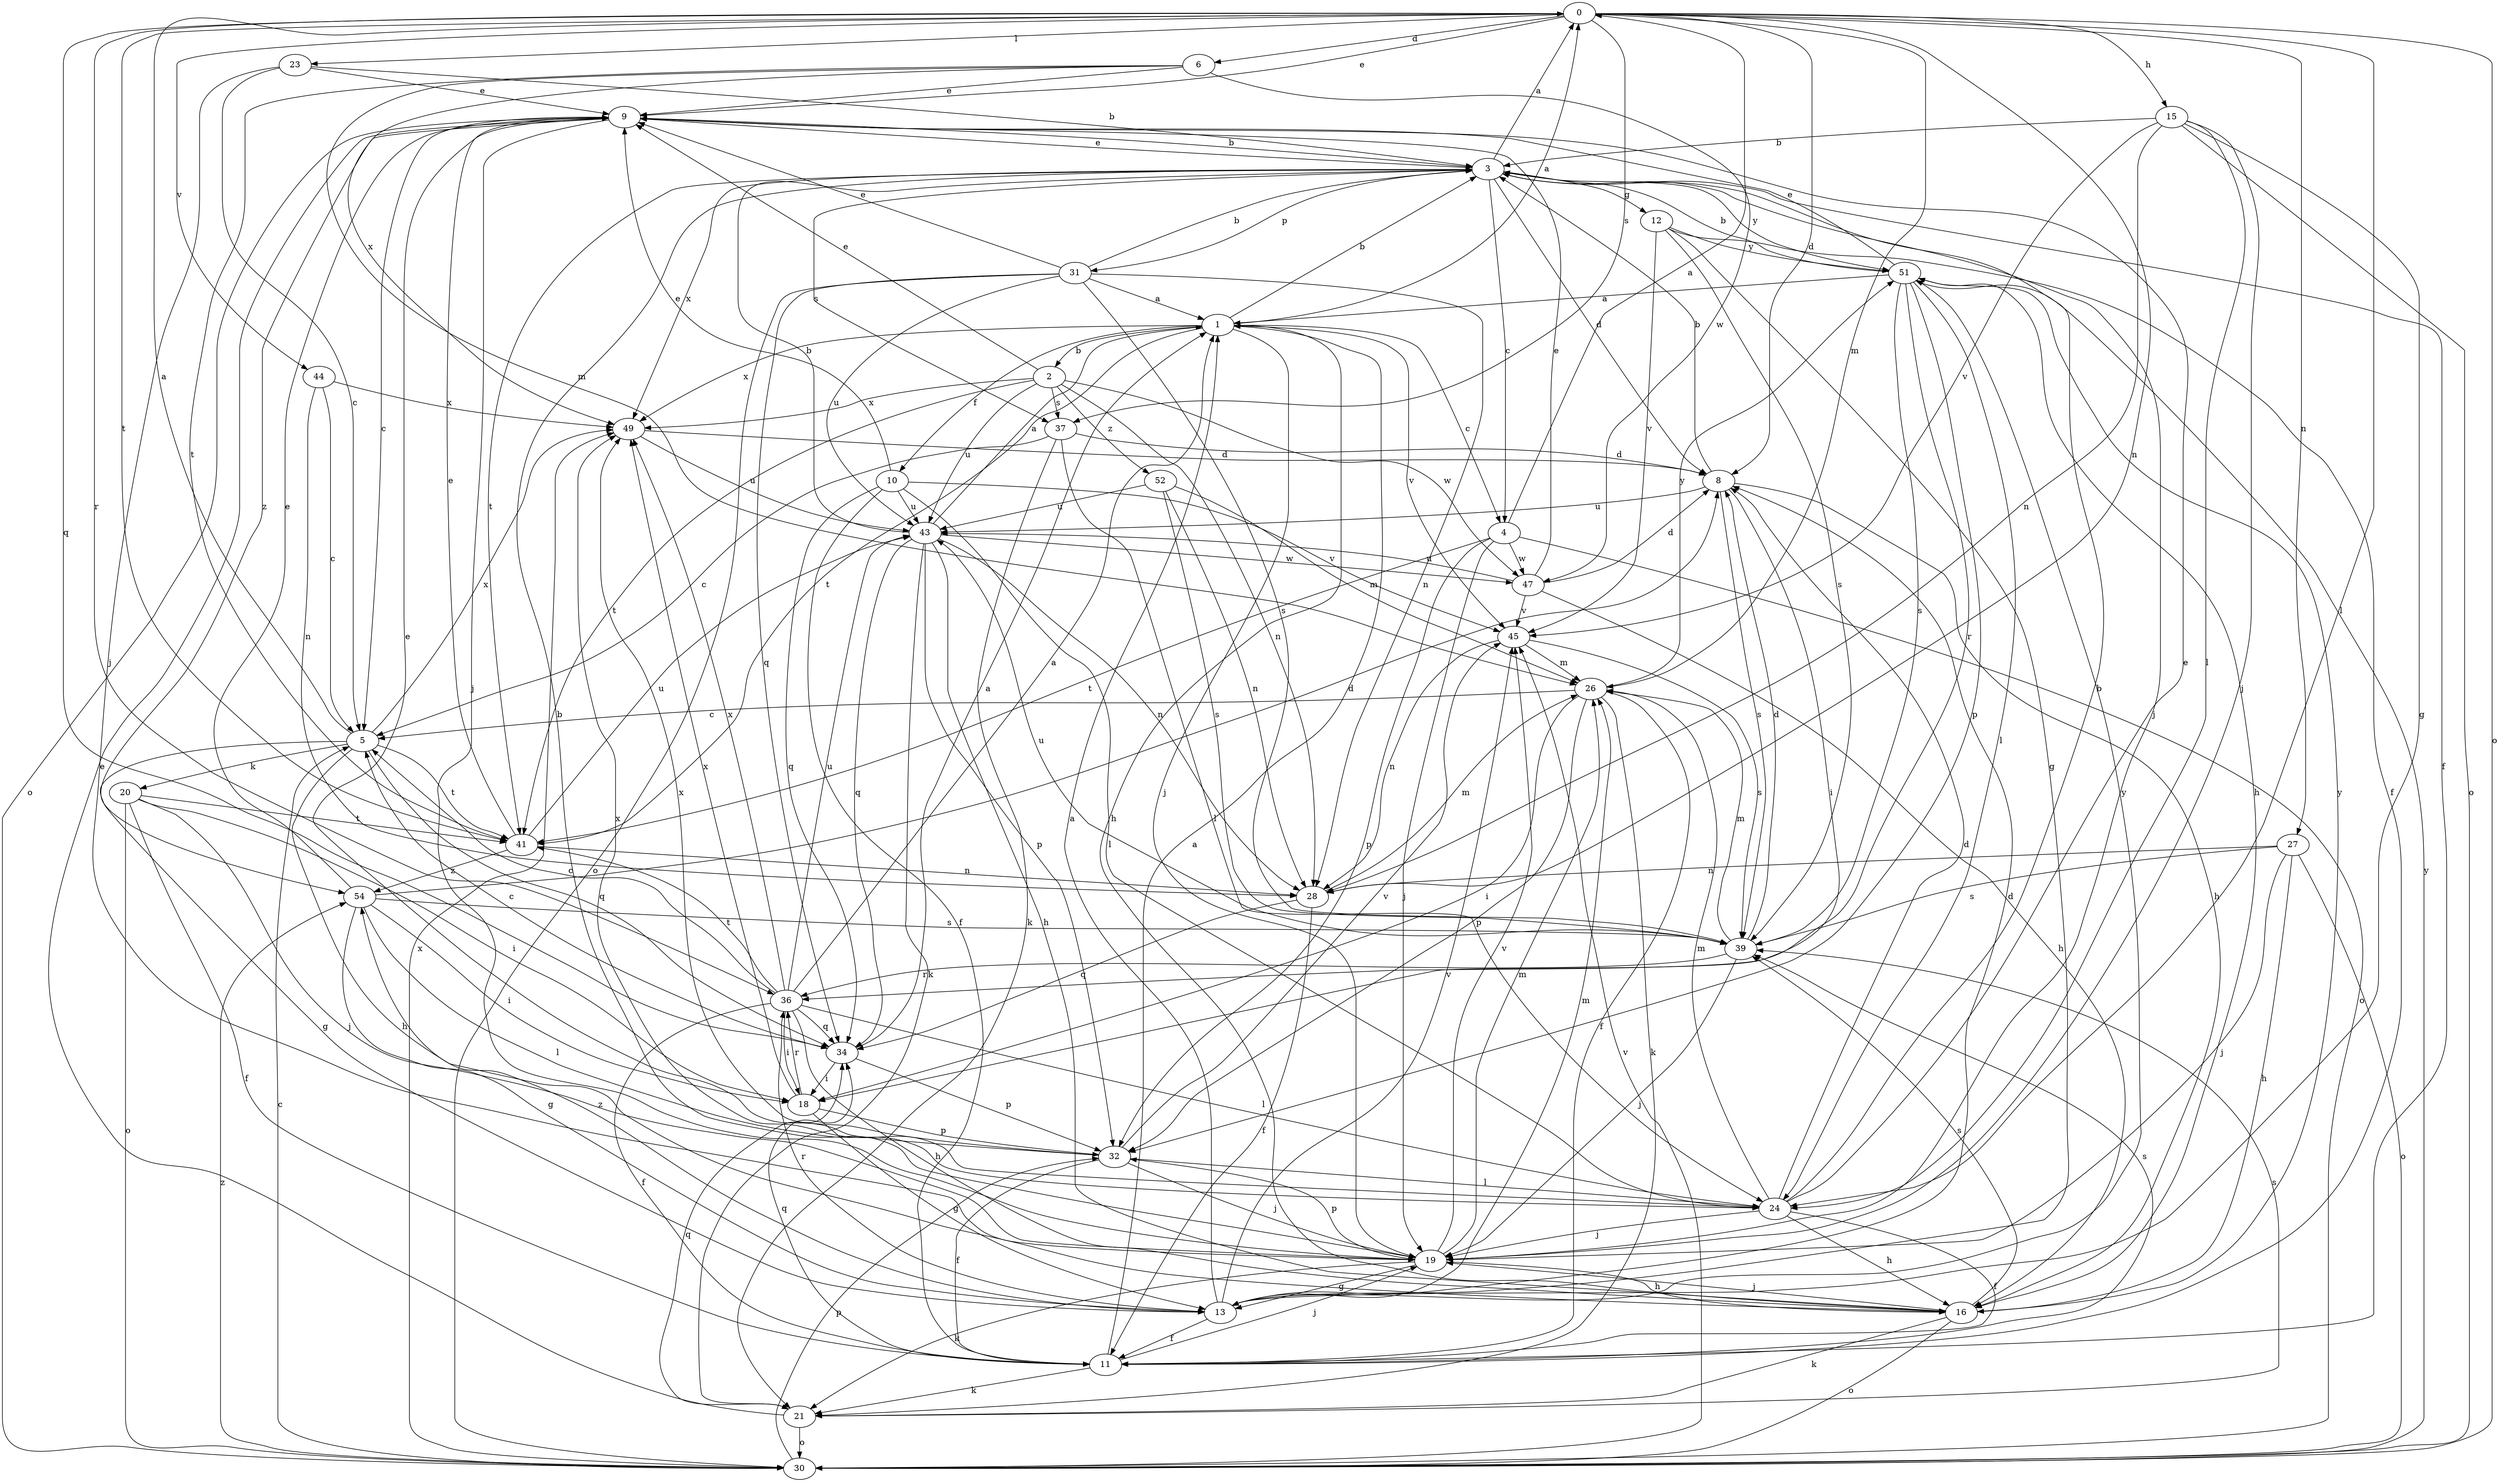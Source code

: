 strict digraph  {
0;
1;
2;
3;
4;
5;
6;
8;
9;
10;
11;
12;
13;
15;
16;
18;
19;
20;
21;
23;
24;
26;
27;
28;
30;
31;
32;
34;
36;
37;
39;
41;
43;
44;
45;
47;
49;
51;
52;
54;
0 -> 6  [label=d];
0 -> 8  [label=d];
0 -> 9  [label=e];
0 -> 15  [label=h];
0 -> 23  [label=l];
0 -> 24  [label=l];
0 -> 26  [label=m];
0 -> 27  [label=n];
0 -> 28  [label=n];
0 -> 30  [label=o];
0 -> 34  [label=q];
0 -> 36  [label=r];
0 -> 37  [label=s];
0 -> 41  [label=t];
0 -> 44  [label=v];
1 -> 0  [label=a];
1 -> 2  [label=b];
1 -> 3  [label=b];
1 -> 4  [label=c];
1 -> 10  [label=f];
1 -> 16  [label=h];
1 -> 19  [label=j];
1 -> 41  [label=t];
1 -> 45  [label=v];
1 -> 49  [label=x];
2 -> 9  [label=e];
2 -> 28  [label=n];
2 -> 37  [label=s];
2 -> 41  [label=t];
2 -> 43  [label=u];
2 -> 47  [label=w];
2 -> 49  [label=x];
2 -> 52  [label=z];
3 -> 0  [label=a];
3 -> 4  [label=c];
3 -> 8  [label=d];
3 -> 9  [label=e];
3 -> 11  [label=f];
3 -> 12  [label=g];
3 -> 19  [label=j];
3 -> 31  [label=p];
3 -> 37  [label=s];
3 -> 41  [label=t];
3 -> 49  [label=x];
3 -> 51  [label=y];
4 -> 0  [label=a];
4 -> 19  [label=j];
4 -> 30  [label=o];
4 -> 32  [label=p];
4 -> 41  [label=t];
4 -> 47  [label=w];
5 -> 0  [label=a];
5 -> 13  [label=g];
5 -> 16  [label=h];
5 -> 20  [label=k];
5 -> 34  [label=q];
5 -> 41  [label=t];
5 -> 49  [label=x];
6 -> 9  [label=e];
6 -> 26  [label=m];
6 -> 41  [label=t];
6 -> 47  [label=w];
6 -> 49  [label=x];
8 -> 3  [label=b];
8 -> 16  [label=h];
8 -> 18  [label=i];
8 -> 39  [label=s];
8 -> 43  [label=u];
9 -> 3  [label=b];
9 -> 5  [label=c];
9 -> 19  [label=j];
9 -> 30  [label=o];
9 -> 54  [label=z];
10 -> 9  [label=e];
10 -> 11  [label=f];
10 -> 24  [label=l];
10 -> 34  [label=q];
10 -> 43  [label=u];
10 -> 45  [label=v];
11 -> 1  [label=a];
11 -> 19  [label=j];
11 -> 21  [label=k];
11 -> 34  [label=q];
11 -> 39  [label=s];
12 -> 11  [label=f];
12 -> 13  [label=g];
12 -> 39  [label=s];
12 -> 45  [label=v];
12 -> 51  [label=y];
13 -> 1  [label=a];
13 -> 8  [label=d];
13 -> 11  [label=f];
13 -> 26  [label=m];
13 -> 36  [label=r];
13 -> 45  [label=v];
13 -> 51  [label=y];
13 -> 54  [label=z];
15 -> 3  [label=b];
15 -> 13  [label=g];
15 -> 19  [label=j];
15 -> 24  [label=l];
15 -> 28  [label=n];
15 -> 30  [label=o];
15 -> 45  [label=v];
16 -> 19  [label=j];
16 -> 21  [label=k];
16 -> 30  [label=o];
16 -> 39  [label=s];
16 -> 51  [label=y];
18 -> 13  [label=g];
18 -> 32  [label=p];
18 -> 36  [label=r];
18 -> 49  [label=x];
19 -> 3  [label=b];
19 -> 13  [label=g];
19 -> 16  [label=h];
19 -> 21  [label=k];
19 -> 26  [label=m];
19 -> 32  [label=p];
19 -> 45  [label=v];
20 -> 11  [label=f];
20 -> 18  [label=i];
20 -> 19  [label=j];
20 -> 30  [label=o];
20 -> 41  [label=t];
21 -> 9  [label=e];
21 -> 30  [label=o];
21 -> 34  [label=q];
21 -> 39  [label=s];
23 -> 3  [label=b];
23 -> 5  [label=c];
23 -> 9  [label=e];
23 -> 19  [label=j];
24 -> 3  [label=b];
24 -> 8  [label=d];
24 -> 9  [label=e];
24 -> 11  [label=f];
24 -> 16  [label=h];
24 -> 19  [label=j];
24 -> 26  [label=m];
24 -> 49  [label=x];
26 -> 5  [label=c];
26 -> 11  [label=f];
26 -> 18  [label=i];
26 -> 21  [label=k];
26 -> 32  [label=p];
26 -> 51  [label=y];
27 -> 16  [label=h];
27 -> 19  [label=j];
27 -> 28  [label=n];
27 -> 30  [label=o];
27 -> 39  [label=s];
28 -> 11  [label=f];
28 -> 26  [label=m];
28 -> 34  [label=q];
30 -> 5  [label=c];
30 -> 32  [label=p];
30 -> 45  [label=v];
30 -> 49  [label=x];
30 -> 51  [label=y];
30 -> 54  [label=z];
31 -> 1  [label=a];
31 -> 3  [label=b];
31 -> 9  [label=e];
31 -> 28  [label=n];
31 -> 30  [label=o];
31 -> 34  [label=q];
31 -> 39  [label=s];
31 -> 43  [label=u];
32 -> 9  [label=e];
32 -> 11  [label=f];
32 -> 19  [label=j];
32 -> 24  [label=l];
32 -> 45  [label=v];
32 -> 49  [label=x];
34 -> 1  [label=a];
34 -> 5  [label=c];
34 -> 18  [label=i];
34 -> 32  [label=p];
36 -> 1  [label=a];
36 -> 5  [label=c];
36 -> 11  [label=f];
36 -> 16  [label=h];
36 -> 18  [label=i];
36 -> 24  [label=l];
36 -> 34  [label=q];
36 -> 41  [label=t];
36 -> 43  [label=u];
36 -> 49  [label=x];
37 -> 5  [label=c];
37 -> 8  [label=d];
37 -> 21  [label=k];
37 -> 24  [label=l];
39 -> 8  [label=d];
39 -> 19  [label=j];
39 -> 26  [label=m];
39 -> 36  [label=r];
39 -> 43  [label=u];
41 -> 9  [label=e];
41 -> 28  [label=n];
41 -> 43  [label=u];
41 -> 54  [label=z];
43 -> 1  [label=a];
43 -> 3  [label=b];
43 -> 16  [label=h];
43 -> 21  [label=k];
43 -> 28  [label=n];
43 -> 32  [label=p];
43 -> 34  [label=q];
43 -> 47  [label=w];
44 -> 5  [label=c];
44 -> 28  [label=n];
44 -> 49  [label=x];
45 -> 26  [label=m];
45 -> 28  [label=n];
45 -> 39  [label=s];
47 -> 8  [label=d];
47 -> 9  [label=e];
47 -> 16  [label=h];
47 -> 43  [label=u];
47 -> 45  [label=v];
49 -> 8  [label=d];
49 -> 43  [label=u];
51 -> 1  [label=a];
51 -> 3  [label=b];
51 -> 9  [label=e];
51 -> 16  [label=h];
51 -> 24  [label=l];
51 -> 32  [label=p];
51 -> 36  [label=r];
51 -> 39  [label=s];
52 -> 26  [label=m];
52 -> 28  [label=n];
52 -> 39  [label=s];
52 -> 43  [label=u];
54 -> 8  [label=d];
54 -> 9  [label=e];
54 -> 13  [label=g];
54 -> 18  [label=i];
54 -> 24  [label=l];
54 -> 39  [label=s];
}
